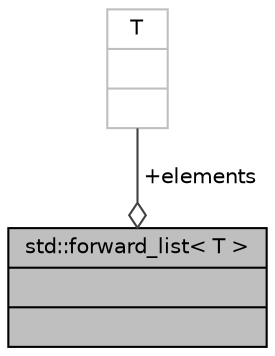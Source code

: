 digraph "std::forward_list&lt; T &gt;"
{
  edge [fontname="Helvetica",fontsize="10",labelfontname="Helvetica",labelfontsize="10"];
  node [fontname="Helvetica",fontsize="10",shape=record];
  Node474 [label="{std::forward_list\< T \>\n||}",height=0.2,width=0.4,color="black", fillcolor="grey75", style="filled", fontcolor="black"];
  Node475 -> Node474 [color="grey25",fontsize="10",style="solid",label=" +elements" ,arrowhead="odiamond",fontname="Helvetica"];
  Node475 [label="{T\n||}",height=0.2,width=0.4,color="grey75", fillcolor="white", style="filled"];
}

